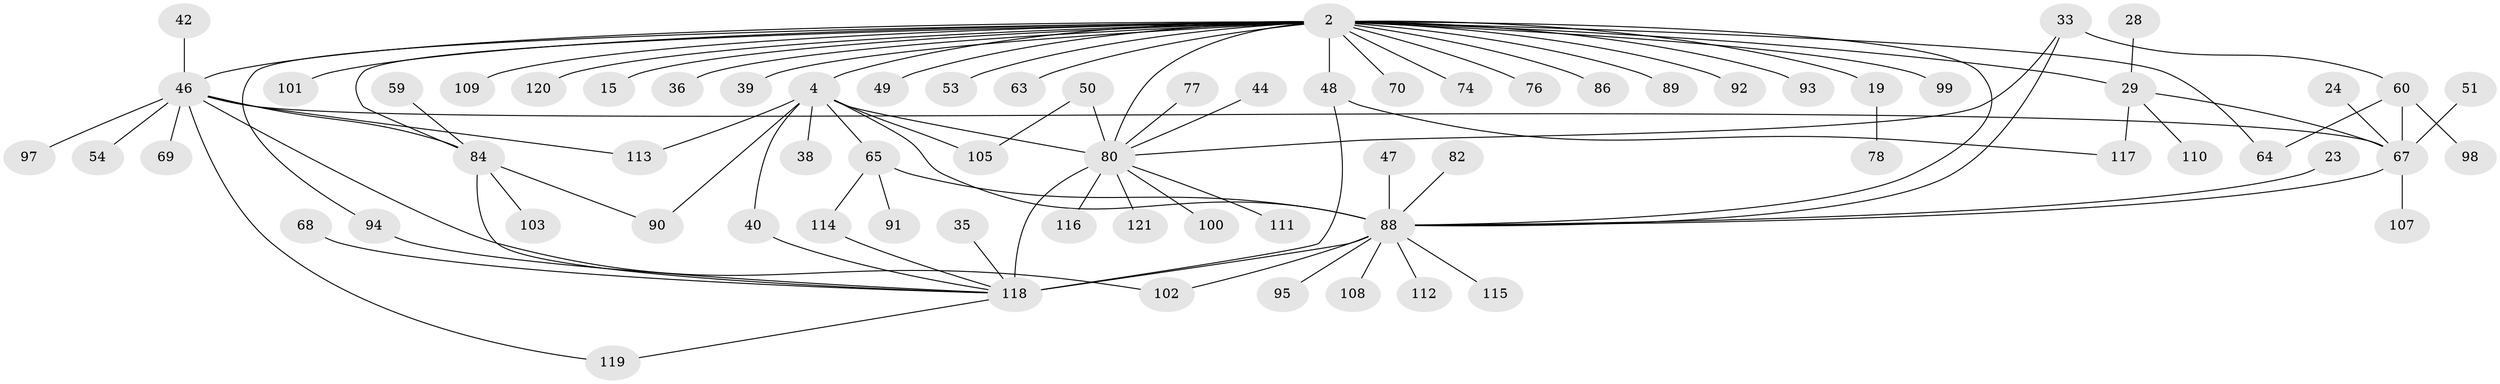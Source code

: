 // original degree distribution, {29: 0.008264462809917356, 13: 0.008264462809917356, 14: 0.008264462809917356, 15: 0.008264462809917356, 3: 0.0743801652892562, 5: 0.04132231404958678, 6: 0.024793388429752067, 4: 0.09917355371900827, 8: 0.008264462809917356, 11: 0.008264462809917356, 10: 0.008264462809917356, 1: 0.4628099173553719, 2: 0.2231404958677686, 7: 0.01652892561983471}
// Generated by graph-tools (version 1.1) at 2025/50/03/04/25 21:50:13]
// undirected, 72 vertices, 92 edges
graph export_dot {
graph [start="1"]
  node [color=gray90,style=filled];
  2 [super="+1"];
  4;
  15;
  19;
  23;
  24;
  28 [super="+22"];
  29 [super="+5"];
  33;
  35 [super="+26"];
  36;
  38;
  39;
  40;
  42;
  44;
  46 [super="+11+30"];
  47;
  48;
  49;
  50;
  51;
  53;
  54;
  59;
  60;
  63;
  64;
  65 [super="+6"];
  67 [super="+17+12"];
  68;
  69;
  70;
  74 [super="+66"];
  76 [super="+61"];
  77;
  78;
  80 [super="+34+3"];
  82 [super="+43"];
  84 [super="+72"];
  86;
  88 [super="+57+41+85+62+31+58"];
  89;
  90;
  91;
  92;
  93;
  94;
  95;
  97;
  98;
  99 [super="+45"];
  100;
  101;
  102 [super="+32+21"];
  103;
  105 [super="+8"];
  107;
  108;
  109;
  110;
  111 [super="+75"];
  112;
  113 [super="+27+83"];
  114 [super="+106"];
  115;
  116;
  117 [super="+71+104"];
  118 [super="+56+87+14"];
  119 [super="+25"];
  120;
  121;
  2 -- 19 [weight=2];
  2 -- 48 [weight=2];
  2 -- 49;
  2 -- 80 [weight=3];
  2 -- 89;
  2 -- 93 [weight=2];
  2 -- 101 [weight=2];
  2 -- 64;
  2 -- 4;
  2 -- 70;
  2 -- 15;
  2 -- 86;
  2 -- 88 [weight=5];
  2 -- 92;
  2 -- 29 [weight=2];
  2 -- 94;
  2 -- 36;
  2 -- 39;
  2 -- 46 [weight=2];
  2 -- 109;
  2 -- 53;
  2 -- 120;
  2 -- 63;
  2 -- 84 [weight=2];
  2 -- 99;
  2 -- 76;
  2 -- 74;
  4 -- 38;
  4 -- 40;
  4 -- 65 [weight=2];
  4 -- 80 [weight=3];
  4 -- 90;
  4 -- 105 [weight=2];
  4 -- 88 [weight=2];
  4 -- 113;
  19 -- 78;
  23 -- 88;
  24 -- 67;
  28 -- 29;
  29 -- 67;
  29 -- 110;
  29 -- 117;
  33 -- 60;
  33 -- 80;
  33 -- 88;
  35 -- 118;
  40 -- 118;
  42 -- 46;
  44 -- 80;
  46 -- 97;
  46 -- 69;
  46 -- 54;
  46 -- 67;
  46 -- 119;
  46 -- 102;
  46 -- 113;
  46 -- 84;
  47 -- 88;
  48 -- 118;
  48 -- 117;
  50 -- 105;
  50 -- 80;
  51 -- 67;
  59 -- 84;
  60 -- 64;
  60 -- 67 [weight=2];
  60 -- 98;
  65 -- 91;
  65 -- 88;
  65 -- 114;
  67 -- 107;
  67 -- 88;
  68 -- 118;
  77 -- 80;
  80 -- 100;
  80 -- 116;
  80 -- 118 [weight=4];
  80 -- 121;
  80 -- 111;
  82 -- 88;
  84 -- 90;
  84 -- 118 [weight=2];
  84 -- 103;
  88 -- 108;
  88 -- 115;
  88 -- 118 [weight=5];
  88 -- 102;
  88 -- 112;
  88 -- 95;
  94 -- 118;
  114 -- 118;
  118 -- 119;
}
